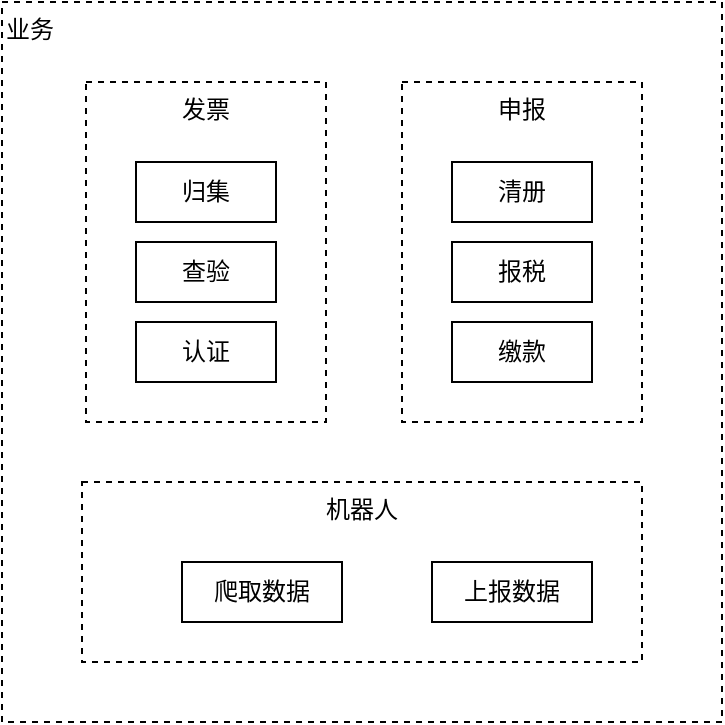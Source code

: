 <mxfile version="16.2.2" type="github"><diagram id="zdEymZCHrjLcuN3iB8jA" name="Page-1"><mxGraphModel dx="1038" dy="579" grid="1" gridSize="10" guides="1" tooltips="1" connect="1" arrows="1" fold="1" page="1" pageScale="1" pageWidth="827" pageHeight="1169" math="0" shadow="0"><root><mxCell id="0"/><mxCell id="1" parent="0"/><mxCell id="L4HHY8r-7hbT46ejeRS8-2" value="业务" style="rounded=0;whiteSpace=wrap;html=1;verticalAlign=top;dashed=1;align=left;" vertex="1" parent="1"><mxGeometry x="280" y="200" width="360" height="360" as="geometry"/></mxCell><mxCell id="L4HHY8r-7hbT46ejeRS8-5" value="机器人" style="rounded=0;whiteSpace=wrap;html=1;dashed=1;verticalAlign=top;" vertex="1" parent="1"><mxGeometry x="320" y="440" width="280" height="90" as="geometry"/></mxCell><mxCell id="L4HHY8r-7hbT46ejeRS8-6" value="爬取数据" style="rounded=0;whiteSpace=wrap;html=1;" vertex="1" parent="1"><mxGeometry x="370" y="480" width="80" height="30" as="geometry"/></mxCell><mxCell id="L4HHY8r-7hbT46ejeRS8-8" value="上报数据" style="rounded=0;whiteSpace=wrap;html=1;" vertex="1" parent="1"><mxGeometry x="495" y="480" width="80" height="30" as="geometry"/></mxCell><mxCell id="L4HHY8r-7hbT46ejeRS8-9" value="发票" style="rounded=0;whiteSpace=wrap;html=1;dashed=1;verticalAlign=top;" vertex="1" parent="1"><mxGeometry x="322" y="240" width="120" height="170" as="geometry"/></mxCell><mxCell id="L4HHY8r-7hbT46ejeRS8-10" value="归集" style="rounded=0;whiteSpace=wrap;html=1;" vertex="1" parent="1"><mxGeometry x="347" y="280" width="70" height="30" as="geometry"/></mxCell><mxCell id="L4HHY8r-7hbT46ejeRS8-11" value="查验" style="rounded=0;whiteSpace=wrap;html=1;" vertex="1" parent="1"><mxGeometry x="347" y="320" width="70" height="30" as="geometry"/></mxCell><mxCell id="L4HHY8r-7hbT46ejeRS8-12" value="认证" style="rounded=0;whiteSpace=wrap;html=1;" vertex="1" parent="1"><mxGeometry x="347" y="360" width="70" height="30" as="geometry"/></mxCell><mxCell id="L4HHY8r-7hbT46ejeRS8-13" value="申报" style="rounded=0;whiteSpace=wrap;html=1;dashed=1;verticalAlign=top;" vertex="1" parent="1"><mxGeometry x="480" y="240" width="120" height="170" as="geometry"/></mxCell><mxCell id="L4HHY8r-7hbT46ejeRS8-14" value="清册" style="rounded=0;whiteSpace=wrap;html=1;" vertex="1" parent="1"><mxGeometry x="505" y="280" width="70" height="30" as="geometry"/></mxCell><mxCell id="L4HHY8r-7hbT46ejeRS8-15" value="报税" style="rounded=0;whiteSpace=wrap;html=1;" vertex="1" parent="1"><mxGeometry x="505" y="320" width="70" height="30" as="geometry"/></mxCell><mxCell id="L4HHY8r-7hbT46ejeRS8-16" value="缴款" style="rounded=0;whiteSpace=wrap;html=1;" vertex="1" parent="1"><mxGeometry x="505" y="360" width="70" height="30" as="geometry"/></mxCell></root></mxGraphModel></diagram></mxfile>